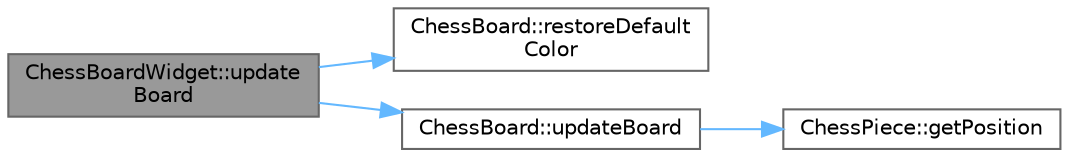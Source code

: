 digraph "ChessBoardWidget::updateBoard"
{
 // LATEX_PDF_SIZE
  bgcolor="transparent";
  edge [fontname=Helvetica,fontsize=10,labelfontname=Helvetica,labelfontsize=10];
  node [fontname=Helvetica,fontsize=10,shape=box,height=0.2,width=0.4];
  rankdir="LR";
  Node1 [id="Node000001",label="ChessBoardWidget::update\lBoard",height=0.2,width=0.4,color="gray40", fillcolor="grey60", style="filled", fontcolor="black",tooltip="Updates the chessboard with the current state of the game."];
  Node1 -> Node2 [id="edge4_Node000001_Node000002",color="steelblue1",style="solid",tooltip=" "];
  Node2 [id="Node000002",label="ChessBoard::restoreDefault\lColor",height=0.2,width=0.4,color="grey40", fillcolor="white", style="filled",URL="$class_chess_board.html#aa85d5e51b081379451b982cb4acd162d",tooltip="Restores the default background color of all chessboard squares."];
  Node1 -> Node3 [id="edge5_Node000001_Node000003",color="steelblue1",style="solid",tooltip=" "];
  Node3 [id="Node000003",label="ChessBoard::updateBoard",height=0.2,width=0.4,color="grey40", fillcolor="white", style="filled",URL="$class_chess_board.html#a95dbc04e65e1f68d67aa582370fda034",tooltip="Updates the chessboard with the current state of the game."];
  Node3 -> Node4 [id="edge6_Node000003_Node000004",color="steelblue1",style="solid",tooltip=" "];
  Node4 [id="Node000004",label="ChessPiece::getPosition",height=0.2,width=0.4,color="grey40", fillcolor="white", style="filled",URL="$class_chess_piece.html#a0d288a080fad78ca88a3cbef84566dcb",tooltip="Gets the current position of the chess piece on the chessboard."];
}
